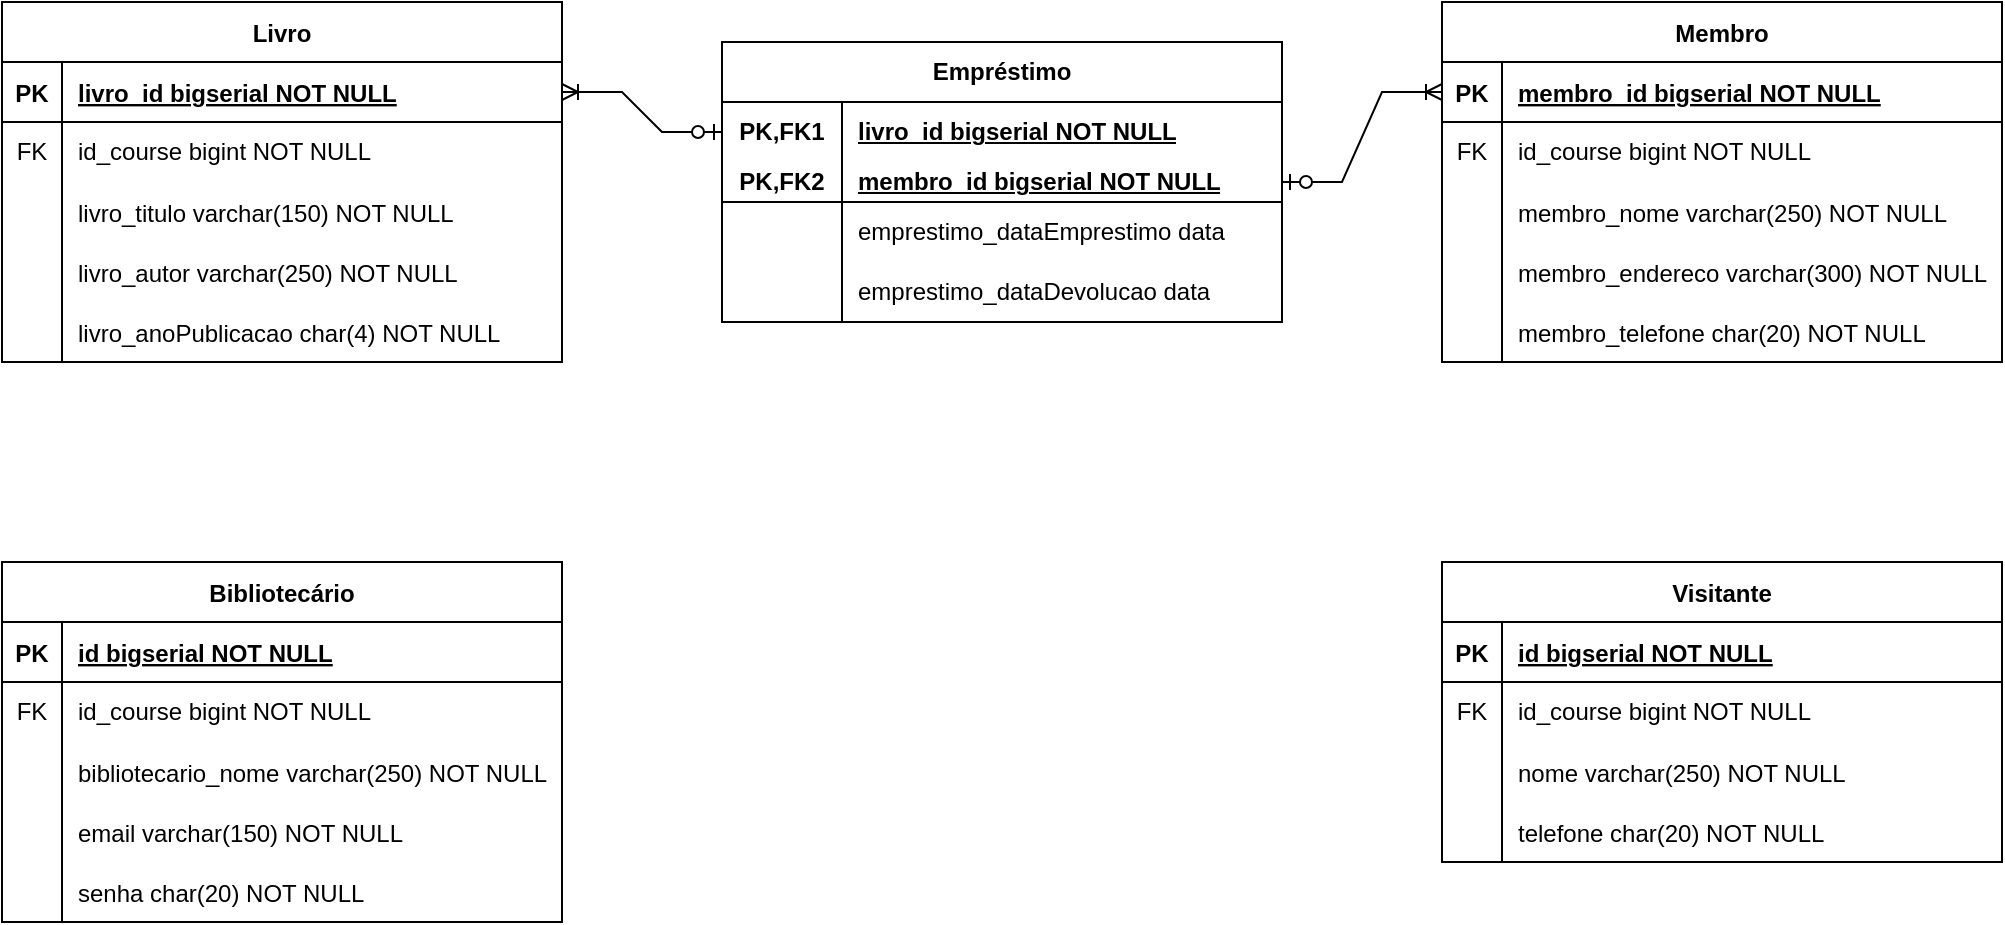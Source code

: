 <mxfile version="24.0.5" type="device">
  <diagram name="Página-1" id="k73-PL4BLoOW1vQ5wJmC">
    <mxGraphModel dx="1290" dy="603" grid="1" gridSize="10" guides="1" tooltips="1" connect="1" arrows="1" fold="1" page="1" pageScale="1" pageWidth="827" pageHeight="1169" math="0" shadow="0">
      <root>
        <mxCell id="0" />
        <mxCell id="1" parent="0" />
        <mxCell id="AB7e0gbmIc_7VV307pkS-5" value="Livro" style="shape=table;startSize=30;container=1;collapsible=1;childLayout=tableLayout;fixedRows=1;rowLines=0;fontStyle=1;align=center;resizeLast=1;" parent="1" vertex="1">
          <mxGeometry x="40" y="160" width="280" height="180" as="geometry" />
        </mxCell>
        <mxCell id="AB7e0gbmIc_7VV307pkS-6" value="" style="shape=partialRectangle;collapsible=0;dropTarget=0;pointerEvents=0;fillColor=none;points=[[0,0.5],[1,0.5]];portConstraint=eastwest;top=0;left=0;right=0;bottom=1;" parent="AB7e0gbmIc_7VV307pkS-5" vertex="1">
          <mxGeometry y="30" width="280" height="30" as="geometry" />
        </mxCell>
        <mxCell id="AB7e0gbmIc_7VV307pkS-7" value="PK" style="shape=partialRectangle;overflow=hidden;connectable=0;fillColor=none;top=0;left=0;bottom=0;right=0;fontStyle=1;" parent="AB7e0gbmIc_7VV307pkS-6" vertex="1">
          <mxGeometry width="30" height="30" as="geometry">
            <mxRectangle width="30" height="30" as="alternateBounds" />
          </mxGeometry>
        </mxCell>
        <mxCell id="AB7e0gbmIc_7VV307pkS-8" value="livro_id bigserial NOT NULL " style="shape=partialRectangle;overflow=hidden;connectable=0;fillColor=none;top=0;left=0;bottom=0;right=0;align=left;spacingLeft=6;fontStyle=5;" parent="AB7e0gbmIc_7VV307pkS-6" vertex="1">
          <mxGeometry x="30" width="250" height="30" as="geometry">
            <mxRectangle width="250" height="30" as="alternateBounds" />
          </mxGeometry>
        </mxCell>
        <mxCell id="AB7e0gbmIc_7VV307pkS-9" value="" style="shape=tableRow;horizontal=0;startSize=0;swimlaneHead=0;swimlaneBody=0;fillColor=none;collapsible=0;dropTarget=0;points=[[0,0.5],[1,0.5]];portConstraint=eastwest;top=0;left=0;right=0;bottom=0;" parent="AB7e0gbmIc_7VV307pkS-5" vertex="1">
          <mxGeometry y="60" width="280" height="30" as="geometry" />
        </mxCell>
        <mxCell id="AB7e0gbmIc_7VV307pkS-10" value="FK" style="shape=partialRectangle;connectable=0;fillColor=none;top=0;left=0;bottom=0;right=0;fontStyle=0;overflow=hidden;whiteSpace=wrap;html=1;" parent="AB7e0gbmIc_7VV307pkS-9" vertex="1">
          <mxGeometry width="30" height="30" as="geometry">
            <mxRectangle width="30" height="30" as="alternateBounds" />
          </mxGeometry>
        </mxCell>
        <mxCell id="AB7e0gbmIc_7VV307pkS-11" value="id_course bigint NOT NULL" style="shape=partialRectangle;connectable=0;fillColor=none;top=0;left=0;bottom=0;right=0;align=left;spacingLeft=6;fontStyle=0;overflow=hidden;whiteSpace=wrap;html=1;" parent="AB7e0gbmIc_7VV307pkS-9" vertex="1">
          <mxGeometry x="30" width="250" height="30" as="geometry">
            <mxRectangle width="250" height="30" as="alternateBounds" />
          </mxGeometry>
        </mxCell>
        <mxCell id="AB7e0gbmIc_7VV307pkS-12" value="" style="shape=partialRectangle;collapsible=0;dropTarget=0;pointerEvents=0;fillColor=none;points=[[0,0.5],[1,0.5]];portConstraint=eastwest;top=0;left=0;right=0;bottom=0;" parent="AB7e0gbmIc_7VV307pkS-5" vertex="1">
          <mxGeometry y="90" width="280" height="30" as="geometry" />
        </mxCell>
        <mxCell id="AB7e0gbmIc_7VV307pkS-13" value="" style="shape=partialRectangle;overflow=hidden;connectable=0;fillColor=none;top=0;left=0;bottom=0;right=0;" parent="AB7e0gbmIc_7VV307pkS-12" vertex="1">
          <mxGeometry width="30" height="30" as="geometry">
            <mxRectangle width="30" height="30" as="alternateBounds" />
          </mxGeometry>
        </mxCell>
        <mxCell id="AB7e0gbmIc_7VV307pkS-14" value="livro_titulo varchar(150) NOT NULL" style="shape=partialRectangle;overflow=hidden;connectable=0;fillColor=none;top=0;left=0;bottom=0;right=0;align=left;spacingLeft=6;" parent="AB7e0gbmIc_7VV307pkS-12" vertex="1">
          <mxGeometry x="30" width="250" height="30" as="geometry">
            <mxRectangle width="250" height="30" as="alternateBounds" />
          </mxGeometry>
        </mxCell>
        <mxCell id="AB7e0gbmIc_7VV307pkS-15" value="" style="shape=tableRow;horizontal=0;startSize=0;swimlaneHead=0;swimlaneBody=0;fillColor=none;collapsible=0;dropTarget=0;points=[[0,0.5],[1,0.5]];portConstraint=eastwest;top=0;left=0;right=0;bottom=0;" parent="AB7e0gbmIc_7VV307pkS-5" vertex="1">
          <mxGeometry y="120" width="280" height="30" as="geometry" />
        </mxCell>
        <mxCell id="AB7e0gbmIc_7VV307pkS-16" value="" style="shape=partialRectangle;connectable=0;fillColor=none;top=0;left=0;bottom=0;right=0;editable=1;overflow=hidden;" parent="AB7e0gbmIc_7VV307pkS-15" vertex="1">
          <mxGeometry width="30" height="30" as="geometry">
            <mxRectangle width="30" height="30" as="alternateBounds" />
          </mxGeometry>
        </mxCell>
        <mxCell id="AB7e0gbmIc_7VV307pkS-17" value="livro_autor varchar(250) NOT NULL" style="shape=partialRectangle;connectable=0;fillColor=none;top=0;left=0;bottom=0;right=0;align=left;spacingLeft=6;overflow=hidden;" parent="AB7e0gbmIc_7VV307pkS-15" vertex="1">
          <mxGeometry x="30" width="250" height="30" as="geometry">
            <mxRectangle width="250" height="30" as="alternateBounds" />
          </mxGeometry>
        </mxCell>
        <mxCell id="AB7e0gbmIc_7VV307pkS-22" value="" style="shape=tableRow;horizontal=0;startSize=0;swimlaneHead=0;swimlaneBody=0;fillColor=none;collapsible=0;dropTarget=0;points=[[0,0.5],[1,0.5]];portConstraint=eastwest;top=0;left=0;right=0;bottom=0;" parent="AB7e0gbmIc_7VV307pkS-5" vertex="1">
          <mxGeometry y="150" width="280" height="30" as="geometry" />
        </mxCell>
        <mxCell id="AB7e0gbmIc_7VV307pkS-23" value="" style="shape=partialRectangle;connectable=0;fillColor=none;top=0;left=0;bottom=0;right=0;editable=1;overflow=hidden;" parent="AB7e0gbmIc_7VV307pkS-22" vertex="1">
          <mxGeometry width="30" height="30" as="geometry">
            <mxRectangle width="30" height="30" as="alternateBounds" />
          </mxGeometry>
        </mxCell>
        <mxCell id="AB7e0gbmIc_7VV307pkS-24" value="livro_anoPublicacao char(4) NOT NULL" style="shape=partialRectangle;connectable=0;fillColor=none;top=0;left=0;bottom=0;right=0;align=left;spacingLeft=6;overflow=hidden;" parent="AB7e0gbmIc_7VV307pkS-22" vertex="1">
          <mxGeometry x="30" width="250" height="30" as="geometry">
            <mxRectangle width="250" height="30" as="alternateBounds" />
          </mxGeometry>
        </mxCell>
        <mxCell id="AB7e0gbmIc_7VV307pkS-20" value="" style="shape=partialRectangle;connectable=0;fillColor=none;top=0;left=0;bottom=0;right=0;editable=1;overflow=hidden;" parent="1" vertex="1">
          <mxGeometry x="40" y="310" width="30" height="30" as="geometry">
            <mxRectangle width="30" height="30" as="alternateBounds" />
          </mxGeometry>
        </mxCell>
        <mxCell id="AB7e0gbmIc_7VV307pkS-25" value="Membro" style="shape=table;startSize=30;container=1;collapsible=1;childLayout=tableLayout;fixedRows=1;rowLines=0;fontStyle=1;align=center;resizeLast=1;" parent="1" vertex="1">
          <mxGeometry x="760" y="160" width="280" height="180" as="geometry" />
        </mxCell>
        <mxCell id="AB7e0gbmIc_7VV307pkS-26" value="" style="shape=partialRectangle;collapsible=0;dropTarget=0;pointerEvents=0;fillColor=none;points=[[0,0.5],[1,0.5]];portConstraint=eastwest;top=0;left=0;right=0;bottom=1;" parent="AB7e0gbmIc_7VV307pkS-25" vertex="1">
          <mxGeometry y="30" width="280" height="30" as="geometry" />
        </mxCell>
        <mxCell id="AB7e0gbmIc_7VV307pkS-27" value="PK" style="shape=partialRectangle;overflow=hidden;connectable=0;fillColor=none;top=0;left=0;bottom=0;right=0;fontStyle=1;" parent="AB7e0gbmIc_7VV307pkS-26" vertex="1">
          <mxGeometry width="30" height="30" as="geometry">
            <mxRectangle width="30" height="30" as="alternateBounds" />
          </mxGeometry>
        </mxCell>
        <mxCell id="AB7e0gbmIc_7VV307pkS-28" value="membro_id bigserial NOT NULL " style="shape=partialRectangle;overflow=hidden;connectable=0;fillColor=none;top=0;left=0;bottom=0;right=0;align=left;spacingLeft=6;fontStyle=5;" parent="AB7e0gbmIc_7VV307pkS-26" vertex="1">
          <mxGeometry x="30" width="250" height="30" as="geometry">
            <mxRectangle width="250" height="30" as="alternateBounds" />
          </mxGeometry>
        </mxCell>
        <mxCell id="AB7e0gbmIc_7VV307pkS-29" value="" style="shape=tableRow;horizontal=0;startSize=0;swimlaneHead=0;swimlaneBody=0;fillColor=none;collapsible=0;dropTarget=0;points=[[0,0.5],[1,0.5]];portConstraint=eastwest;top=0;left=0;right=0;bottom=0;" parent="AB7e0gbmIc_7VV307pkS-25" vertex="1">
          <mxGeometry y="60" width="280" height="30" as="geometry" />
        </mxCell>
        <mxCell id="AB7e0gbmIc_7VV307pkS-30" value="FK" style="shape=partialRectangle;connectable=0;fillColor=none;top=0;left=0;bottom=0;right=0;fontStyle=0;overflow=hidden;whiteSpace=wrap;html=1;" parent="AB7e0gbmIc_7VV307pkS-29" vertex="1">
          <mxGeometry width="30" height="30" as="geometry">
            <mxRectangle width="30" height="30" as="alternateBounds" />
          </mxGeometry>
        </mxCell>
        <mxCell id="AB7e0gbmIc_7VV307pkS-31" value="id_course bigint NOT NULL" style="shape=partialRectangle;connectable=0;fillColor=none;top=0;left=0;bottom=0;right=0;align=left;spacingLeft=6;fontStyle=0;overflow=hidden;whiteSpace=wrap;html=1;" parent="AB7e0gbmIc_7VV307pkS-29" vertex="1">
          <mxGeometry x="30" width="250" height="30" as="geometry">
            <mxRectangle width="250" height="30" as="alternateBounds" />
          </mxGeometry>
        </mxCell>
        <mxCell id="AB7e0gbmIc_7VV307pkS-32" value="" style="shape=partialRectangle;collapsible=0;dropTarget=0;pointerEvents=0;fillColor=none;points=[[0,0.5],[1,0.5]];portConstraint=eastwest;top=0;left=0;right=0;bottom=0;" parent="AB7e0gbmIc_7VV307pkS-25" vertex="1">
          <mxGeometry y="90" width="280" height="30" as="geometry" />
        </mxCell>
        <mxCell id="AB7e0gbmIc_7VV307pkS-33" value="" style="shape=partialRectangle;overflow=hidden;connectable=0;fillColor=none;top=0;left=0;bottom=0;right=0;" parent="AB7e0gbmIc_7VV307pkS-32" vertex="1">
          <mxGeometry width="30" height="30" as="geometry">
            <mxRectangle width="30" height="30" as="alternateBounds" />
          </mxGeometry>
        </mxCell>
        <mxCell id="AB7e0gbmIc_7VV307pkS-34" value="membro_nome varchar(250) NOT NULL" style="shape=partialRectangle;overflow=hidden;connectable=0;fillColor=none;top=0;left=0;bottom=0;right=0;align=left;spacingLeft=6;" parent="AB7e0gbmIc_7VV307pkS-32" vertex="1">
          <mxGeometry x="30" width="250" height="30" as="geometry">
            <mxRectangle width="250" height="30" as="alternateBounds" />
          </mxGeometry>
        </mxCell>
        <mxCell id="AB7e0gbmIc_7VV307pkS-35" value="" style="shape=tableRow;horizontal=0;startSize=0;swimlaneHead=0;swimlaneBody=0;fillColor=none;collapsible=0;dropTarget=0;points=[[0,0.5],[1,0.5]];portConstraint=eastwest;top=0;left=0;right=0;bottom=0;" parent="AB7e0gbmIc_7VV307pkS-25" vertex="1">
          <mxGeometry y="120" width="280" height="30" as="geometry" />
        </mxCell>
        <mxCell id="AB7e0gbmIc_7VV307pkS-36" value="" style="shape=partialRectangle;connectable=0;fillColor=none;top=0;left=0;bottom=0;right=0;editable=1;overflow=hidden;" parent="AB7e0gbmIc_7VV307pkS-35" vertex="1">
          <mxGeometry width="30" height="30" as="geometry">
            <mxRectangle width="30" height="30" as="alternateBounds" />
          </mxGeometry>
        </mxCell>
        <mxCell id="AB7e0gbmIc_7VV307pkS-37" value="membro_endereco varchar(300) NOT NULL" style="shape=partialRectangle;connectable=0;fillColor=none;top=0;left=0;bottom=0;right=0;align=left;spacingLeft=6;overflow=hidden;" parent="AB7e0gbmIc_7VV307pkS-35" vertex="1">
          <mxGeometry x="30" width="250" height="30" as="geometry">
            <mxRectangle width="250" height="30" as="alternateBounds" />
          </mxGeometry>
        </mxCell>
        <mxCell id="AB7e0gbmIc_7VV307pkS-38" value="" style="shape=tableRow;horizontal=0;startSize=0;swimlaneHead=0;swimlaneBody=0;fillColor=none;collapsible=0;dropTarget=0;points=[[0,0.5],[1,0.5]];portConstraint=eastwest;top=0;left=0;right=0;bottom=0;" parent="AB7e0gbmIc_7VV307pkS-25" vertex="1">
          <mxGeometry y="150" width="280" height="30" as="geometry" />
        </mxCell>
        <mxCell id="AB7e0gbmIc_7VV307pkS-39" value="" style="shape=partialRectangle;connectable=0;fillColor=none;top=0;left=0;bottom=0;right=0;editable=1;overflow=hidden;" parent="AB7e0gbmIc_7VV307pkS-38" vertex="1">
          <mxGeometry width="30" height="30" as="geometry">
            <mxRectangle width="30" height="30" as="alternateBounds" />
          </mxGeometry>
        </mxCell>
        <mxCell id="AB7e0gbmIc_7VV307pkS-40" value="membro_telefone char(20) NOT NULL" style="shape=partialRectangle;connectable=0;fillColor=none;top=0;left=0;bottom=0;right=0;align=left;spacingLeft=6;overflow=hidden;" parent="AB7e0gbmIc_7VV307pkS-38" vertex="1">
          <mxGeometry x="30" width="250" height="30" as="geometry">
            <mxRectangle width="250" height="30" as="alternateBounds" />
          </mxGeometry>
        </mxCell>
        <mxCell id="AB7e0gbmIc_7VV307pkS-96" value="Bibliotecário" style="shape=table;startSize=30;container=1;collapsible=1;childLayout=tableLayout;fixedRows=1;rowLines=0;fontStyle=1;align=center;resizeLast=1;" parent="1" vertex="1">
          <mxGeometry x="40" y="440" width="280" height="180" as="geometry" />
        </mxCell>
        <mxCell id="AB7e0gbmIc_7VV307pkS-97" value="" style="shape=partialRectangle;collapsible=0;dropTarget=0;pointerEvents=0;fillColor=none;points=[[0,0.5],[1,0.5]];portConstraint=eastwest;top=0;left=0;right=0;bottom=1;" parent="AB7e0gbmIc_7VV307pkS-96" vertex="1">
          <mxGeometry y="30" width="280" height="30" as="geometry" />
        </mxCell>
        <mxCell id="AB7e0gbmIc_7VV307pkS-98" value="PK" style="shape=partialRectangle;overflow=hidden;connectable=0;fillColor=none;top=0;left=0;bottom=0;right=0;fontStyle=1;" parent="AB7e0gbmIc_7VV307pkS-97" vertex="1">
          <mxGeometry width="30" height="30" as="geometry">
            <mxRectangle width="30" height="30" as="alternateBounds" />
          </mxGeometry>
        </mxCell>
        <mxCell id="AB7e0gbmIc_7VV307pkS-99" value="id bigserial NOT NULL " style="shape=partialRectangle;overflow=hidden;connectable=0;fillColor=none;top=0;left=0;bottom=0;right=0;align=left;spacingLeft=6;fontStyle=5;" parent="AB7e0gbmIc_7VV307pkS-97" vertex="1">
          <mxGeometry x="30" width="250" height="30" as="geometry">
            <mxRectangle width="250" height="30" as="alternateBounds" />
          </mxGeometry>
        </mxCell>
        <mxCell id="AB7e0gbmIc_7VV307pkS-100" value="" style="shape=tableRow;horizontal=0;startSize=0;swimlaneHead=0;swimlaneBody=0;fillColor=none;collapsible=0;dropTarget=0;points=[[0,0.5],[1,0.5]];portConstraint=eastwest;top=0;left=0;right=0;bottom=0;" parent="AB7e0gbmIc_7VV307pkS-96" vertex="1">
          <mxGeometry y="60" width="280" height="30" as="geometry" />
        </mxCell>
        <mxCell id="AB7e0gbmIc_7VV307pkS-101" value="FK" style="shape=partialRectangle;connectable=0;fillColor=none;top=0;left=0;bottom=0;right=0;fontStyle=0;overflow=hidden;whiteSpace=wrap;html=1;" parent="AB7e0gbmIc_7VV307pkS-100" vertex="1">
          <mxGeometry width="30" height="30" as="geometry">
            <mxRectangle width="30" height="30" as="alternateBounds" />
          </mxGeometry>
        </mxCell>
        <mxCell id="AB7e0gbmIc_7VV307pkS-102" value="id_course bigint NOT NULL" style="shape=partialRectangle;connectable=0;fillColor=none;top=0;left=0;bottom=0;right=0;align=left;spacingLeft=6;fontStyle=0;overflow=hidden;whiteSpace=wrap;html=1;" parent="AB7e0gbmIc_7VV307pkS-100" vertex="1">
          <mxGeometry x="30" width="250" height="30" as="geometry">
            <mxRectangle width="250" height="30" as="alternateBounds" />
          </mxGeometry>
        </mxCell>
        <mxCell id="AB7e0gbmIc_7VV307pkS-103" value="" style="shape=partialRectangle;collapsible=0;dropTarget=0;pointerEvents=0;fillColor=none;points=[[0,0.5],[1,0.5]];portConstraint=eastwest;top=0;left=0;right=0;bottom=0;" parent="AB7e0gbmIc_7VV307pkS-96" vertex="1">
          <mxGeometry y="90" width="280" height="30" as="geometry" />
        </mxCell>
        <mxCell id="AB7e0gbmIc_7VV307pkS-104" value="" style="shape=partialRectangle;overflow=hidden;connectable=0;fillColor=none;top=0;left=0;bottom=0;right=0;" parent="AB7e0gbmIc_7VV307pkS-103" vertex="1">
          <mxGeometry width="30" height="30" as="geometry">
            <mxRectangle width="30" height="30" as="alternateBounds" />
          </mxGeometry>
        </mxCell>
        <mxCell id="AB7e0gbmIc_7VV307pkS-105" value="bibliotecario_nome varchar(250) NOT NULL" style="shape=partialRectangle;overflow=hidden;connectable=0;fillColor=none;top=0;left=0;bottom=0;right=0;align=left;spacingLeft=6;" parent="AB7e0gbmIc_7VV307pkS-103" vertex="1">
          <mxGeometry x="30" width="250" height="30" as="geometry">
            <mxRectangle width="250" height="30" as="alternateBounds" />
          </mxGeometry>
        </mxCell>
        <mxCell id="AB7e0gbmIc_7VV307pkS-106" value="" style="shape=tableRow;horizontal=0;startSize=0;swimlaneHead=0;swimlaneBody=0;fillColor=none;collapsible=0;dropTarget=0;points=[[0,0.5],[1,0.5]];portConstraint=eastwest;top=0;left=0;right=0;bottom=0;" parent="AB7e0gbmIc_7VV307pkS-96" vertex="1">
          <mxGeometry y="120" width="280" height="30" as="geometry" />
        </mxCell>
        <mxCell id="AB7e0gbmIc_7VV307pkS-107" value="" style="shape=partialRectangle;connectable=0;fillColor=none;top=0;left=0;bottom=0;right=0;editable=1;overflow=hidden;" parent="AB7e0gbmIc_7VV307pkS-106" vertex="1">
          <mxGeometry width="30" height="30" as="geometry">
            <mxRectangle width="30" height="30" as="alternateBounds" />
          </mxGeometry>
        </mxCell>
        <mxCell id="AB7e0gbmIc_7VV307pkS-108" value="email varchar(150) NOT NULL" style="shape=partialRectangle;connectable=0;fillColor=none;top=0;left=0;bottom=0;right=0;align=left;spacingLeft=6;overflow=hidden;" parent="AB7e0gbmIc_7VV307pkS-106" vertex="1">
          <mxGeometry x="30" width="250" height="30" as="geometry">
            <mxRectangle width="250" height="30" as="alternateBounds" />
          </mxGeometry>
        </mxCell>
        <mxCell id="AB7e0gbmIc_7VV307pkS-109" value="" style="shape=tableRow;horizontal=0;startSize=0;swimlaneHead=0;swimlaneBody=0;fillColor=none;collapsible=0;dropTarget=0;points=[[0,0.5],[1,0.5]];portConstraint=eastwest;top=0;left=0;right=0;bottom=0;" parent="AB7e0gbmIc_7VV307pkS-96" vertex="1">
          <mxGeometry y="150" width="280" height="30" as="geometry" />
        </mxCell>
        <mxCell id="AB7e0gbmIc_7VV307pkS-110" value="" style="shape=partialRectangle;connectable=0;fillColor=none;top=0;left=0;bottom=0;right=0;editable=1;overflow=hidden;" parent="AB7e0gbmIc_7VV307pkS-109" vertex="1">
          <mxGeometry width="30" height="30" as="geometry">
            <mxRectangle width="30" height="30" as="alternateBounds" />
          </mxGeometry>
        </mxCell>
        <mxCell id="AB7e0gbmIc_7VV307pkS-111" value="senha char(20) NOT NULL" style="shape=partialRectangle;connectable=0;fillColor=none;top=0;left=0;bottom=0;right=0;align=left;spacingLeft=6;overflow=hidden;" parent="AB7e0gbmIc_7VV307pkS-109" vertex="1">
          <mxGeometry x="30" width="250" height="30" as="geometry">
            <mxRectangle width="250" height="30" as="alternateBounds" />
          </mxGeometry>
        </mxCell>
        <mxCell id="AB7e0gbmIc_7VV307pkS-113" value="Visitante" style="shape=table;startSize=30;container=1;collapsible=1;childLayout=tableLayout;fixedRows=1;rowLines=0;fontStyle=1;align=center;resizeLast=1;" parent="1" vertex="1">
          <mxGeometry x="760" y="440" width="280" height="150" as="geometry" />
        </mxCell>
        <mxCell id="AB7e0gbmIc_7VV307pkS-114" value="" style="shape=partialRectangle;collapsible=0;dropTarget=0;pointerEvents=0;fillColor=none;points=[[0,0.5],[1,0.5]];portConstraint=eastwest;top=0;left=0;right=0;bottom=1;" parent="AB7e0gbmIc_7VV307pkS-113" vertex="1">
          <mxGeometry y="30" width="280" height="30" as="geometry" />
        </mxCell>
        <mxCell id="AB7e0gbmIc_7VV307pkS-115" value="PK" style="shape=partialRectangle;overflow=hidden;connectable=0;fillColor=none;top=0;left=0;bottom=0;right=0;fontStyle=1;" parent="AB7e0gbmIc_7VV307pkS-114" vertex="1">
          <mxGeometry width="30" height="30" as="geometry">
            <mxRectangle width="30" height="30" as="alternateBounds" />
          </mxGeometry>
        </mxCell>
        <mxCell id="AB7e0gbmIc_7VV307pkS-116" value="id bigserial NOT NULL " style="shape=partialRectangle;overflow=hidden;connectable=0;fillColor=none;top=0;left=0;bottom=0;right=0;align=left;spacingLeft=6;fontStyle=5;" parent="AB7e0gbmIc_7VV307pkS-114" vertex="1">
          <mxGeometry x="30" width="250" height="30" as="geometry">
            <mxRectangle width="250" height="30" as="alternateBounds" />
          </mxGeometry>
        </mxCell>
        <mxCell id="AB7e0gbmIc_7VV307pkS-117" value="" style="shape=tableRow;horizontal=0;startSize=0;swimlaneHead=0;swimlaneBody=0;fillColor=none;collapsible=0;dropTarget=0;points=[[0,0.5],[1,0.5]];portConstraint=eastwest;top=0;left=0;right=0;bottom=0;" parent="AB7e0gbmIc_7VV307pkS-113" vertex="1">
          <mxGeometry y="60" width="280" height="30" as="geometry" />
        </mxCell>
        <mxCell id="AB7e0gbmIc_7VV307pkS-118" value="FK" style="shape=partialRectangle;connectable=0;fillColor=none;top=0;left=0;bottom=0;right=0;fontStyle=0;overflow=hidden;whiteSpace=wrap;html=1;" parent="AB7e0gbmIc_7VV307pkS-117" vertex="1">
          <mxGeometry width="30" height="30" as="geometry">
            <mxRectangle width="30" height="30" as="alternateBounds" />
          </mxGeometry>
        </mxCell>
        <mxCell id="AB7e0gbmIc_7VV307pkS-119" value="id_course bigint NOT NULL" style="shape=partialRectangle;connectable=0;fillColor=none;top=0;left=0;bottom=0;right=0;align=left;spacingLeft=6;fontStyle=0;overflow=hidden;whiteSpace=wrap;html=1;" parent="AB7e0gbmIc_7VV307pkS-117" vertex="1">
          <mxGeometry x="30" width="250" height="30" as="geometry">
            <mxRectangle width="250" height="30" as="alternateBounds" />
          </mxGeometry>
        </mxCell>
        <mxCell id="AB7e0gbmIc_7VV307pkS-120" value="" style="shape=partialRectangle;collapsible=0;dropTarget=0;pointerEvents=0;fillColor=none;points=[[0,0.5],[1,0.5]];portConstraint=eastwest;top=0;left=0;right=0;bottom=0;" parent="AB7e0gbmIc_7VV307pkS-113" vertex="1">
          <mxGeometry y="90" width="280" height="30" as="geometry" />
        </mxCell>
        <mxCell id="AB7e0gbmIc_7VV307pkS-121" value="" style="shape=partialRectangle;overflow=hidden;connectable=0;fillColor=none;top=0;left=0;bottom=0;right=0;" parent="AB7e0gbmIc_7VV307pkS-120" vertex="1">
          <mxGeometry width="30" height="30" as="geometry">
            <mxRectangle width="30" height="30" as="alternateBounds" />
          </mxGeometry>
        </mxCell>
        <mxCell id="AB7e0gbmIc_7VV307pkS-122" value="nome varchar(250) NOT NULL" style="shape=partialRectangle;overflow=hidden;connectable=0;fillColor=none;top=0;left=0;bottom=0;right=0;align=left;spacingLeft=6;" parent="AB7e0gbmIc_7VV307pkS-120" vertex="1">
          <mxGeometry x="30" width="250" height="30" as="geometry">
            <mxRectangle width="250" height="30" as="alternateBounds" />
          </mxGeometry>
        </mxCell>
        <mxCell id="AB7e0gbmIc_7VV307pkS-126" value="" style="shape=tableRow;horizontal=0;startSize=0;swimlaneHead=0;swimlaneBody=0;fillColor=none;collapsible=0;dropTarget=0;points=[[0,0.5],[1,0.5]];portConstraint=eastwest;top=0;left=0;right=0;bottom=0;" parent="AB7e0gbmIc_7VV307pkS-113" vertex="1">
          <mxGeometry y="120" width="280" height="30" as="geometry" />
        </mxCell>
        <mxCell id="AB7e0gbmIc_7VV307pkS-127" value="" style="shape=partialRectangle;connectable=0;fillColor=none;top=0;left=0;bottom=0;right=0;editable=1;overflow=hidden;" parent="AB7e0gbmIc_7VV307pkS-126" vertex="1">
          <mxGeometry width="30" height="30" as="geometry">
            <mxRectangle width="30" height="30" as="alternateBounds" />
          </mxGeometry>
        </mxCell>
        <mxCell id="AB7e0gbmIc_7VV307pkS-128" value="telefone char(20) NOT NULL" style="shape=partialRectangle;connectable=0;fillColor=none;top=0;left=0;bottom=0;right=0;align=left;spacingLeft=6;overflow=hidden;" parent="AB7e0gbmIc_7VV307pkS-126" vertex="1">
          <mxGeometry x="30" width="250" height="30" as="geometry">
            <mxRectangle width="250" height="30" as="alternateBounds" />
          </mxGeometry>
        </mxCell>
        <mxCell id="AB7e0gbmIc_7VV307pkS-129" value="&lt;span style=&quot;text-wrap: nowrap;&quot;&gt;Empréstimo&lt;/span&gt;" style="shape=table;startSize=30;container=1;collapsible=1;childLayout=tableLayout;fixedRows=1;rowLines=0;fontStyle=1;align=center;resizeLast=1;html=1;whiteSpace=wrap;" parent="1" vertex="1">
          <mxGeometry x="400" y="180" width="280" height="140" as="geometry" />
        </mxCell>
        <mxCell id="AB7e0gbmIc_7VV307pkS-130" value="" style="shape=tableRow;horizontal=0;startSize=0;swimlaneHead=0;swimlaneBody=0;fillColor=none;collapsible=0;dropTarget=0;points=[[0,0.5],[1,0.5]];portConstraint=eastwest;top=0;left=0;right=0;bottom=0;html=1;" parent="AB7e0gbmIc_7VV307pkS-129" vertex="1">
          <mxGeometry y="30" width="280" height="30" as="geometry" />
        </mxCell>
        <mxCell id="AB7e0gbmIc_7VV307pkS-131" value="PK,FK1" style="shape=partialRectangle;connectable=0;fillColor=none;top=0;left=0;bottom=0;right=0;fontStyle=1;overflow=hidden;html=1;whiteSpace=wrap;" parent="AB7e0gbmIc_7VV307pkS-130" vertex="1">
          <mxGeometry width="60" height="30" as="geometry">
            <mxRectangle width="60" height="30" as="alternateBounds" />
          </mxGeometry>
        </mxCell>
        <mxCell id="AB7e0gbmIc_7VV307pkS-132" value="&lt;span style=&quot;text-wrap: nowrap;&quot;&gt;livro_id bigserial NOT NULL&lt;/span&gt;" style="shape=partialRectangle;connectable=0;fillColor=none;top=0;left=0;bottom=0;right=0;align=left;spacingLeft=6;fontStyle=5;overflow=hidden;html=1;whiteSpace=wrap;" parent="AB7e0gbmIc_7VV307pkS-130" vertex="1">
          <mxGeometry x="60" width="220" height="30" as="geometry">
            <mxRectangle width="220" height="30" as="alternateBounds" />
          </mxGeometry>
        </mxCell>
        <mxCell id="AB7e0gbmIc_7VV307pkS-133" value="" style="shape=tableRow;horizontal=0;startSize=0;swimlaneHead=0;swimlaneBody=0;fillColor=none;collapsible=0;dropTarget=0;points=[[0,0.5],[1,0.5]];portConstraint=eastwest;top=0;left=0;right=0;bottom=1;html=1;" parent="AB7e0gbmIc_7VV307pkS-129" vertex="1">
          <mxGeometry y="60" width="280" height="20" as="geometry" />
        </mxCell>
        <mxCell id="AB7e0gbmIc_7VV307pkS-134" value="PK,FK2" style="shape=partialRectangle;connectable=0;fillColor=none;top=0;left=0;bottom=0;right=0;fontStyle=1;overflow=hidden;html=1;whiteSpace=wrap;" parent="AB7e0gbmIc_7VV307pkS-133" vertex="1">
          <mxGeometry width="60" height="20" as="geometry">
            <mxRectangle width="60" height="20" as="alternateBounds" />
          </mxGeometry>
        </mxCell>
        <mxCell id="AB7e0gbmIc_7VV307pkS-135" value="&lt;span style=&quot;text-wrap: nowrap;&quot;&gt;membro_id bigserial NOT NULL&lt;/span&gt;" style="shape=partialRectangle;connectable=0;fillColor=none;top=0;left=0;bottom=0;right=0;align=left;spacingLeft=6;fontStyle=5;overflow=hidden;html=1;whiteSpace=wrap;" parent="AB7e0gbmIc_7VV307pkS-133" vertex="1">
          <mxGeometry x="60" width="220" height="20" as="geometry">
            <mxRectangle width="220" height="20" as="alternateBounds" />
          </mxGeometry>
        </mxCell>
        <mxCell id="AB7e0gbmIc_7VV307pkS-136" value="" style="shape=tableRow;horizontal=0;startSize=0;swimlaneHead=0;swimlaneBody=0;fillColor=none;collapsible=0;dropTarget=0;points=[[0,0.5],[1,0.5]];portConstraint=eastwest;top=0;left=0;right=0;bottom=0;html=1;" parent="AB7e0gbmIc_7VV307pkS-129" vertex="1">
          <mxGeometry y="80" width="280" height="30" as="geometry" />
        </mxCell>
        <mxCell id="AB7e0gbmIc_7VV307pkS-137" value="" style="shape=partialRectangle;connectable=0;fillColor=none;top=0;left=0;bottom=0;right=0;editable=1;overflow=hidden;html=1;whiteSpace=wrap;" parent="AB7e0gbmIc_7VV307pkS-136" vertex="1">
          <mxGeometry width="60" height="30" as="geometry">
            <mxRectangle width="60" height="30" as="alternateBounds" />
          </mxGeometry>
        </mxCell>
        <mxCell id="AB7e0gbmIc_7VV307pkS-138" value="&lt;span style=&quot;text-wrap: nowrap;&quot;&gt;emprestimo_dataEmprestimo data&amp;nbsp;&lt;/span&gt;" style="shape=partialRectangle;connectable=0;fillColor=none;top=0;left=0;bottom=0;right=0;align=left;spacingLeft=6;overflow=hidden;html=1;whiteSpace=wrap;" parent="AB7e0gbmIc_7VV307pkS-136" vertex="1">
          <mxGeometry x="60" width="220" height="30" as="geometry">
            <mxRectangle width="220" height="30" as="alternateBounds" />
          </mxGeometry>
        </mxCell>
        <mxCell id="AB7e0gbmIc_7VV307pkS-139" value="" style="shape=tableRow;horizontal=0;startSize=0;swimlaneHead=0;swimlaneBody=0;fillColor=none;collapsible=0;dropTarget=0;points=[[0,0.5],[1,0.5]];portConstraint=eastwest;top=0;left=0;right=0;bottom=0;html=1;" parent="AB7e0gbmIc_7VV307pkS-129" vertex="1">
          <mxGeometry y="110" width="280" height="30" as="geometry" />
        </mxCell>
        <mxCell id="AB7e0gbmIc_7VV307pkS-140" value="" style="shape=partialRectangle;connectable=0;fillColor=none;top=0;left=0;bottom=0;right=0;editable=1;overflow=hidden;html=1;whiteSpace=wrap;" parent="AB7e0gbmIc_7VV307pkS-139" vertex="1">
          <mxGeometry width="60" height="30" as="geometry">
            <mxRectangle width="60" height="30" as="alternateBounds" />
          </mxGeometry>
        </mxCell>
        <mxCell id="AB7e0gbmIc_7VV307pkS-141" value="&lt;span style=&quot;text-wrap: nowrap;&quot;&gt;emprestimo_dataDevolucao data&lt;/span&gt;" style="shape=partialRectangle;connectable=0;fillColor=none;top=0;left=0;bottom=0;right=0;align=left;spacingLeft=6;overflow=hidden;html=1;whiteSpace=wrap;" parent="AB7e0gbmIc_7VV307pkS-139" vertex="1">
          <mxGeometry x="60" width="220" height="30" as="geometry">
            <mxRectangle width="220" height="30" as="alternateBounds" />
          </mxGeometry>
        </mxCell>
        <mxCell id="AB7e0gbmIc_7VV307pkS-142" value="" style="edgeStyle=entityRelationEdgeStyle;fontSize=12;html=1;endArrow=ERoneToMany;startArrow=ERzeroToOne;rounded=0;exitX=1;exitY=0.5;exitDx=0;exitDy=0;entryX=0;entryY=0.5;entryDx=0;entryDy=0;" parent="1" source="AB7e0gbmIc_7VV307pkS-133" target="AB7e0gbmIc_7VV307pkS-26" edge="1">
          <mxGeometry width="100" height="100" relative="1" as="geometry">
            <mxPoint x="360" y="430" as="sourcePoint" />
            <mxPoint x="460" y="330" as="targetPoint" />
            <Array as="points">
              <mxPoint x="750" y="380" />
            </Array>
          </mxGeometry>
        </mxCell>
        <mxCell id="AB7e0gbmIc_7VV307pkS-144" value="" style="edgeStyle=entityRelationEdgeStyle;fontSize=12;html=1;endArrow=ERoneToMany;startArrow=ERzeroToOne;rounded=0;entryX=1;entryY=0.5;entryDx=0;entryDy=0;" parent="1" source="AB7e0gbmIc_7VV307pkS-130" target="AB7e0gbmIc_7VV307pkS-6" edge="1">
          <mxGeometry width="100" height="100" relative="1" as="geometry">
            <mxPoint x="360" y="430" as="sourcePoint" />
            <mxPoint x="460" y="330" as="targetPoint" />
          </mxGeometry>
        </mxCell>
      </root>
    </mxGraphModel>
  </diagram>
</mxfile>
